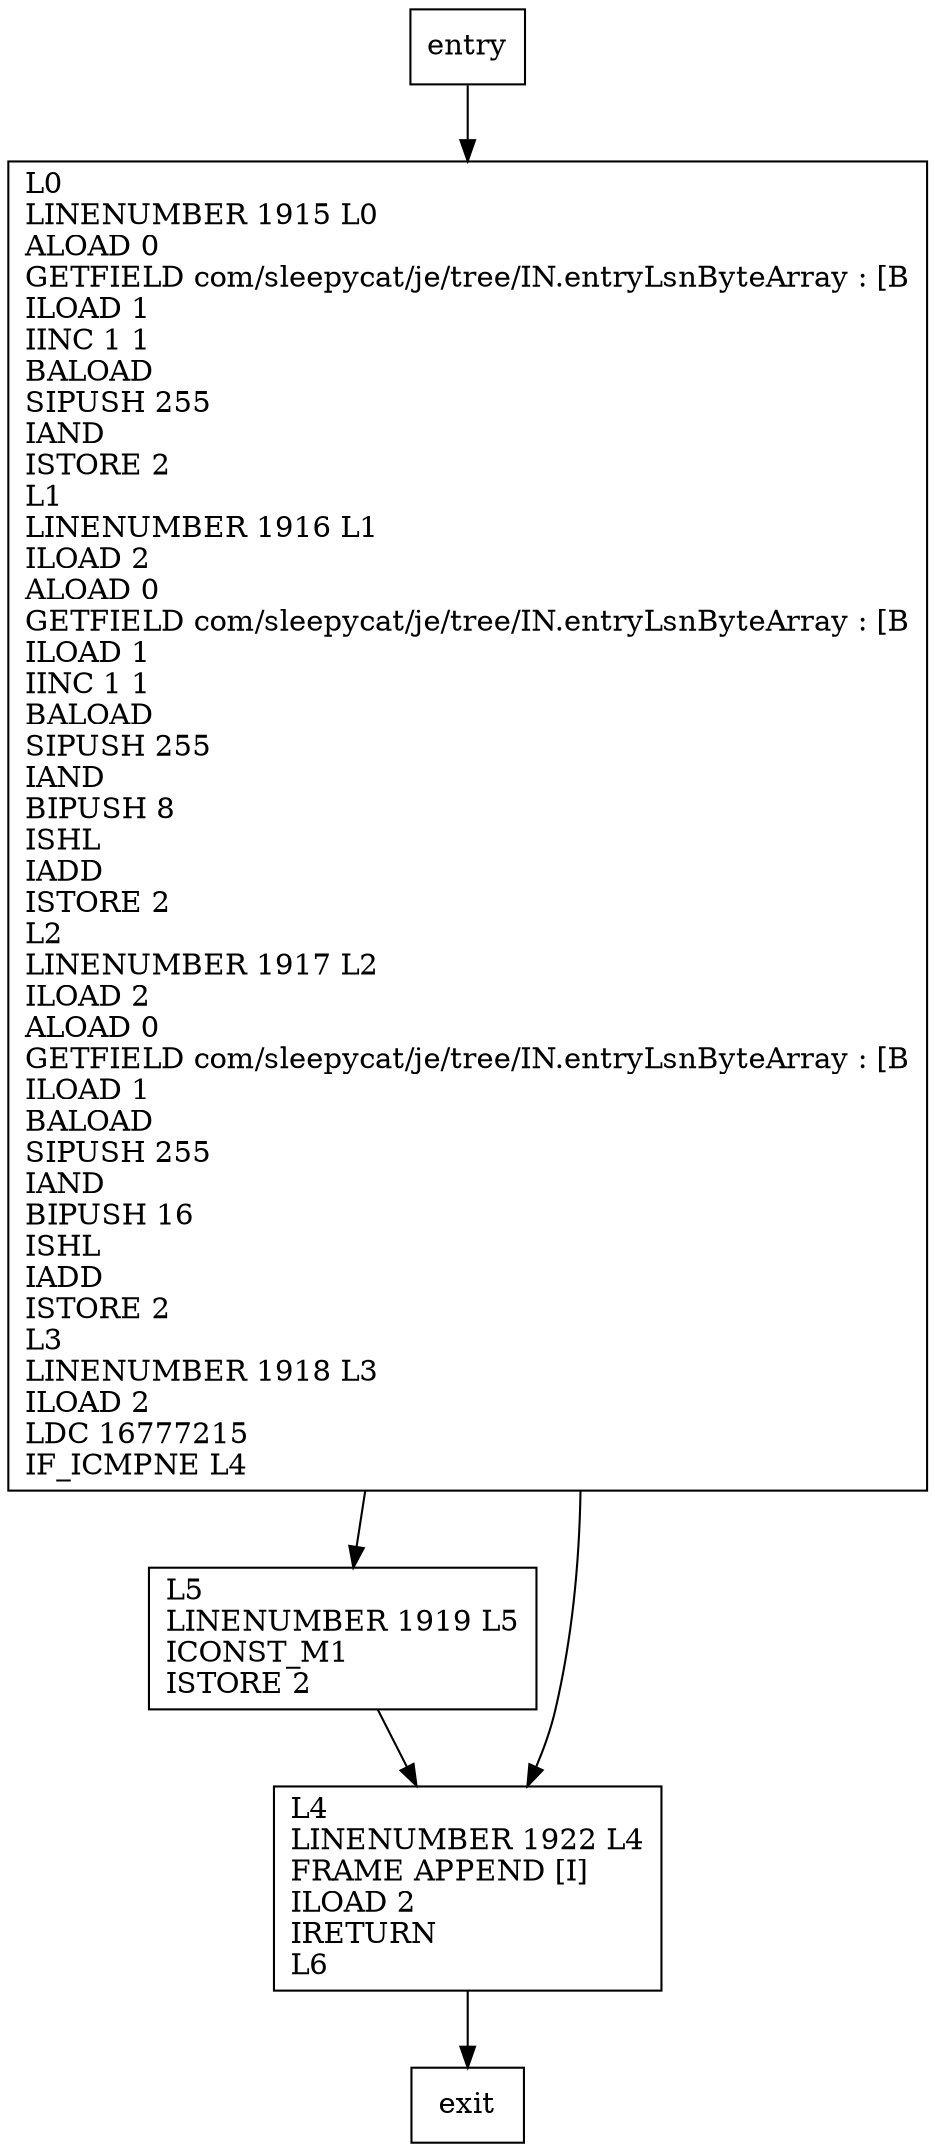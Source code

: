 digraph get3ByteInt {
node [shape=record];
686402241 [label="L0\lLINENUMBER 1915 L0\lALOAD 0\lGETFIELD com/sleepycat/je/tree/IN.entryLsnByteArray : [B\lILOAD 1\lIINC 1 1\lBALOAD\lSIPUSH 255\lIAND\lISTORE 2\lL1\lLINENUMBER 1916 L1\lILOAD 2\lALOAD 0\lGETFIELD com/sleepycat/je/tree/IN.entryLsnByteArray : [B\lILOAD 1\lIINC 1 1\lBALOAD\lSIPUSH 255\lIAND\lBIPUSH 8\lISHL\lIADD\lISTORE 2\lL2\lLINENUMBER 1917 L2\lILOAD 2\lALOAD 0\lGETFIELD com/sleepycat/je/tree/IN.entryLsnByteArray : [B\lILOAD 1\lBALOAD\lSIPUSH 255\lIAND\lBIPUSH 16\lISHL\lIADD\lISTORE 2\lL3\lLINENUMBER 1918 L3\lILOAD 2\lLDC 16777215\lIF_ICMPNE L4\l"];
1213723285 [label="L5\lLINENUMBER 1919 L5\lICONST_M1\lISTORE 2\l"];
1769212965 [label="L4\lLINENUMBER 1922 L4\lFRAME APPEND [I]\lILOAD 2\lIRETURN\lL6\l"];
entry;
exit;
entry -> 686402241
686402241 -> 1213723285
686402241 -> 1769212965
1213723285 -> 1769212965
1769212965 -> exit
}
